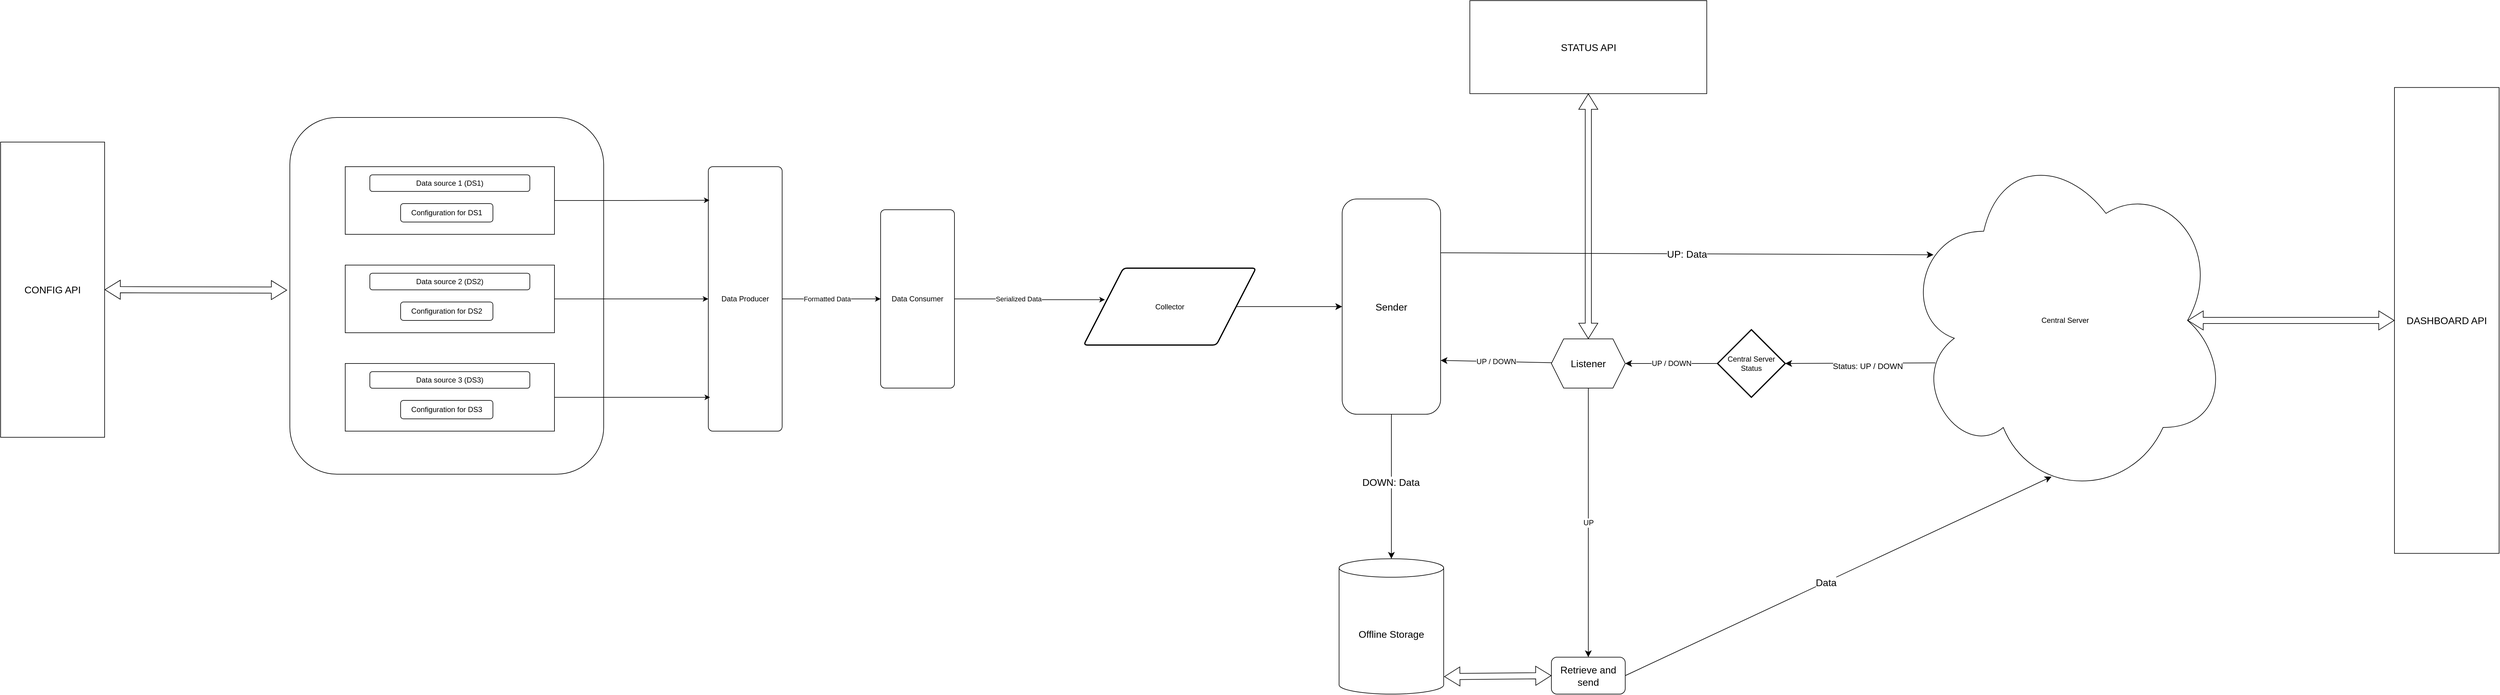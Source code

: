 <mxfile version="22.0.3" type="device">
  <diagram id="C5RBs43oDa-KdzZeNtuy" name="Page-1">
    <mxGraphModel dx="4393" dy="1233" grid="1" gridSize="10" guides="1" tooltips="1" connect="1" arrows="1" fold="1" page="1" pageScale="1" pageWidth="827" pageHeight="1169" math="0" shadow="0">
      <root>
        <mxCell id="WIyWlLk6GJQsqaUBKTNV-0" />
        <mxCell id="WIyWlLk6GJQsqaUBKTNV-1" parent="WIyWlLk6GJQsqaUBKTNV-0" />
        <mxCell id="QUHzi5nYHPNn-6x5vHx5-71" value="" style="rounded=1;whiteSpace=wrap;html=1;fontSize=16;" vertex="1" parent="WIyWlLk6GJQsqaUBKTNV-1">
          <mxGeometry x="-1470" y="1330" width="510" height="580" as="geometry" />
        </mxCell>
        <mxCell id="QUHzi5nYHPNn-6x5vHx5-0" value="" style="edgeStyle=orthogonalEdgeStyle;rounded=0;orthogonalLoop=1;jettySize=auto;html=1;" edge="1" parent="WIyWlLk6GJQsqaUBKTNV-1" source="QUHzi5nYHPNn-6x5vHx5-2" target="QUHzi5nYHPNn-6x5vHx5-5">
          <mxGeometry relative="1" as="geometry" />
        </mxCell>
        <mxCell id="QUHzi5nYHPNn-6x5vHx5-1" value="Formatted Data" style="edgeLabel;html=1;align=center;verticalAlign=middle;resizable=0;points=[];" vertex="1" connectable="0" parent="QUHzi5nYHPNn-6x5vHx5-0">
          <mxGeometry x="-0.267" y="1" relative="1" as="geometry">
            <mxPoint x="14" y="1" as="offset" />
          </mxGeometry>
        </mxCell>
        <mxCell id="QUHzi5nYHPNn-6x5vHx5-2" value="Data Producer" style="rounded=1;whiteSpace=wrap;html=1;arcSize=6;" vertex="1" parent="WIyWlLk6GJQsqaUBKTNV-1">
          <mxGeometry x="-790" y="1410" width="120" height="430" as="geometry" />
        </mxCell>
        <mxCell id="QUHzi5nYHPNn-6x5vHx5-3" value="" style="edgeStyle=orthogonalEdgeStyle;rounded=0;orthogonalLoop=1;jettySize=auto;html=1;entryX=0.123;entryY=0.41;entryDx=0;entryDy=0;entryPerimeter=0;" edge="1" parent="WIyWlLk6GJQsqaUBKTNV-1" source="QUHzi5nYHPNn-6x5vHx5-5" target="QUHzi5nYHPNn-6x5vHx5-16">
          <mxGeometry relative="1" as="geometry">
            <mxPoint x="-180" y="1625" as="targetPoint" />
          </mxGeometry>
        </mxCell>
        <mxCell id="QUHzi5nYHPNn-6x5vHx5-4" value="Serialized Data" style="edgeLabel;html=1;align=center;verticalAlign=middle;resizable=0;points=[];" vertex="1" connectable="0" parent="QUHzi5nYHPNn-6x5vHx5-3">
          <mxGeometry x="-0.158" relative="1" as="geometry">
            <mxPoint as="offset" />
          </mxGeometry>
        </mxCell>
        <mxCell id="QUHzi5nYHPNn-6x5vHx5-5" value="Data Consumer" style="whiteSpace=wrap;html=1;rounded=1;arcSize=6;" vertex="1" parent="WIyWlLk6GJQsqaUBKTNV-1">
          <mxGeometry x="-510" y="1480" width="120" height="290" as="geometry" />
        </mxCell>
        <mxCell id="QUHzi5nYHPNn-6x5vHx5-9" value="" style="group" vertex="1" connectable="0" parent="WIyWlLk6GJQsqaUBKTNV-1">
          <mxGeometry x="-1380" y="1410" width="340" height="110" as="geometry" />
        </mxCell>
        <mxCell id="QUHzi5nYHPNn-6x5vHx5-10" value="" style="rounded=0;whiteSpace=wrap;html=1;" vertex="1" parent="QUHzi5nYHPNn-6x5vHx5-9">
          <mxGeometry width="340" height="110.0" as="geometry" />
        </mxCell>
        <mxCell id="QUHzi5nYHPNn-6x5vHx5-11" value="Data source 1 (DS1)" style="rounded=1;whiteSpace=wrap;html=1;" vertex="1" parent="QUHzi5nYHPNn-6x5vHx5-9">
          <mxGeometry x="40" y="13.2" width="260" height="27.044" as="geometry" />
        </mxCell>
        <mxCell id="QUHzi5nYHPNn-6x5vHx5-12" value="Configuration for DS1" style="rounded=1;whiteSpace=wrap;html=1;" vertex="1" parent="QUHzi5nYHPNn-6x5vHx5-9">
          <mxGeometry x="90" y="60" width="150" height="30" as="geometry" />
        </mxCell>
        <mxCell id="QUHzi5nYHPNn-6x5vHx5-48" value="UP / DOWN" style="edgeStyle=none;curved=1;rounded=0;orthogonalLoop=1;jettySize=auto;html=1;entryX=1;entryY=0.5;entryDx=0;entryDy=0;fontSize=12;startSize=8;endSize=8;" edge="1" parent="WIyWlLk6GJQsqaUBKTNV-1" source="QUHzi5nYHPNn-6x5vHx5-14" target="QUHzi5nYHPNn-6x5vHx5-37">
          <mxGeometry relative="1" as="geometry" />
        </mxCell>
        <mxCell id="QUHzi5nYHPNn-6x5vHx5-14" value="Central Server Status" style="strokeWidth=2;html=1;shape=mxgraph.flowchart.decision;whiteSpace=wrap;" vertex="1" parent="WIyWlLk6GJQsqaUBKTNV-1">
          <mxGeometry x="850" y="1675" width="110" height="110" as="geometry" />
        </mxCell>
        <mxCell id="QUHzi5nYHPNn-6x5vHx5-16" value="Collector" style="shape=parallelogram;html=1;strokeWidth=2;perimeter=parallelogramPerimeter;whiteSpace=wrap;rounded=1;arcSize=12;size=0.23;" vertex="1" parent="WIyWlLk6GJQsqaUBKTNV-1">
          <mxGeometry x="-180" y="1575" width="280" height="125" as="geometry" />
        </mxCell>
        <mxCell id="QUHzi5nYHPNn-6x5vHx5-23" value="Central Server" style="ellipse;shape=cloud;whiteSpace=wrap;html=1;" vertex="1" parent="WIyWlLk6GJQsqaUBKTNV-1">
          <mxGeometry x="1150" y="1370" width="530" height="580" as="geometry" />
        </mxCell>
        <mxCell id="QUHzi5nYHPNn-6x5vHx5-26" style="edgeStyle=orthogonalEdgeStyle;rounded=0;orthogonalLoop=1;jettySize=auto;html=1;entryX=0;entryY=0.5;entryDx=0;entryDy=0;" edge="1" parent="WIyWlLk6GJQsqaUBKTNV-1" source="QUHzi5nYHPNn-6x5vHx5-27" target="QUHzi5nYHPNn-6x5vHx5-2">
          <mxGeometry relative="1" as="geometry" />
        </mxCell>
        <mxCell id="QUHzi5nYHPNn-6x5vHx5-27" value="" style="rounded=0;whiteSpace=wrap;html=1;" vertex="1" parent="WIyWlLk6GJQsqaUBKTNV-1">
          <mxGeometry x="-1380" y="1570" width="340" height="110.0" as="geometry" />
        </mxCell>
        <mxCell id="QUHzi5nYHPNn-6x5vHx5-28" value="" style="group" vertex="1" connectable="0" parent="WIyWlLk6GJQsqaUBKTNV-1">
          <mxGeometry x="-1380" y="1570" width="340" height="110" as="geometry" />
        </mxCell>
        <mxCell id="QUHzi5nYHPNn-6x5vHx5-29" value="Data source 2 (DS2)" style="rounded=1;whiteSpace=wrap;html=1;" vertex="1" parent="QUHzi5nYHPNn-6x5vHx5-28">
          <mxGeometry x="40.0" y="13.2" width="260" height="27.044" as="geometry" />
        </mxCell>
        <mxCell id="QUHzi5nYHPNn-6x5vHx5-30" value="Configuration for DS2" style="rounded=1;whiteSpace=wrap;html=1;" vertex="1" parent="QUHzi5nYHPNn-6x5vHx5-28">
          <mxGeometry x="90" y="60" width="150" height="30" as="geometry" />
        </mxCell>
        <mxCell id="QUHzi5nYHPNn-6x5vHx5-31" value="" style="rounded=0;whiteSpace=wrap;html=1;" vertex="1" parent="WIyWlLk6GJQsqaUBKTNV-1">
          <mxGeometry x="-1380" y="1730" width="340" height="110.0" as="geometry" />
        </mxCell>
        <mxCell id="QUHzi5nYHPNn-6x5vHx5-32" value="" style="group" vertex="1" connectable="0" parent="WIyWlLk6GJQsqaUBKTNV-1">
          <mxGeometry x="-1380" y="1730" width="340" height="110" as="geometry" />
        </mxCell>
        <mxCell id="QUHzi5nYHPNn-6x5vHx5-33" value="Data source 3 (DS3)" style="rounded=1;whiteSpace=wrap;html=1;" vertex="1" parent="QUHzi5nYHPNn-6x5vHx5-32">
          <mxGeometry x="40.0" y="13.2" width="260" height="27.044" as="geometry" />
        </mxCell>
        <mxCell id="QUHzi5nYHPNn-6x5vHx5-34" value="Configuration for DS3" style="rounded=1;whiteSpace=wrap;html=1;" vertex="1" parent="QUHzi5nYHPNn-6x5vHx5-32">
          <mxGeometry x="90" y="60" width="150" height="30" as="geometry" />
        </mxCell>
        <mxCell id="QUHzi5nYHPNn-6x5vHx5-35" style="edgeStyle=orthogonalEdgeStyle;rounded=0;orthogonalLoop=1;jettySize=auto;html=1;entryX=0.016;entryY=0.127;entryDx=0;entryDy=0;entryPerimeter=0;" edge="1" parent="WIyWlLk6GJQsqaUBKTNV-1" source="QUHzi5nYHPNn-6x5vHx5-10" target="QUHzi5nYHPNn-6x5vHx5-2">
          <mxGeometry relative="1" as="geometry" />
        </mxCell>
        <mxCell id="QUHzi5nYHPNn-6x5vHx5-36" style="edgeStyle=orthogonalEdgeStyle;rounded=0;orthogonalLoop=1;jettySize=auto;html=1;entryX=0.024;entryY=0.872;entryDx=0;entryDy=0;entryPerimeter=0;" edge="1" parent="WIyWlLk6GJQsqaUBKTNV-1" source="QUHzi5nYHPNn-6x5vHx5-31" target="QUHzi5nYHPNn-6x5vHx5-2">
          <mxGeometry relative="1" as="geometry" />
        </mxCell>
        <mxCell id="QUHzi5nYHPNn-6x5vHx5-64" value="UP / DOWN" style="edgeStyle=none;curved=1;rounded=0;orthogonalLoop=1;jettySize=auto;html=1;entryX=1;entryY=0.75;entryDx=0;entryDy=0;fontSize=12;startSize=8;endSize=8;" edge="1" parent="WIyWlLk6GJQsqaUBKTNV-1" source="QUHzi5nYHPNn-6x5vHx5-37" target="QUHzi5nYHPNn-6x5vHx5-62">
          <mxGeometry relative="1" as="geometry" />
        </mxCell>
        <mxCell id="QUHzi5nYHPNn-6x5vHx5-37" value="Listener" style="shape=hexagon;perimeter=hexagonPerimeter2;whiteSpace=wrap;html=1;fixedSize=1;fontSize=16;" vertex="1" parent="WIyWlLk6GJQsqaUBKTNV-1">
          <mxGeometry x="580" y="1690" width="120" height="80" as="geometry" />
        </mxCell>
        <mxCell id="QUHzi5nYHPNn-6x5vHx5-46" value="Offline Storage" style="shape=cylinder3;whiteSpace=wrap;html=1;boundedLbl=1;backgroundOutline=1;size=15;fontSize=16;" vertex="1" parent="WIyWlLk6GJQsqaUBKTNV-1">
          <mxGeometry x="235" y="2047.5" width="170" height="220" as="geometry" />
        </mxCell>
        <mxCell id="QUHzi5nYHPNn-6x5vHx5-50" style="edgeStyle=none;curved=1;rounded=0;orthogonalLoop=1;jettySize=auto;html=1;entryX=1;entryY=0.5;entryDx=0;entryDy=0;entryPerimeter=0;fontSize=12;startSize=8;endSize=8;exitX=0.102;exitY=0.619;exitDx=0;exitDy=0;exitPerimeter=0;" edge="1" parent="WIyWlLk6GJQsqaUBKTNV-1" source="QUHzi5nYHPNn-6x5vHx5-23" target="QUHzi5nYHPNn-6x5vHx5-14">
          <mxGeometry relative="1" as="geometry">
            <mxPoint x="1010" y="1410" as="sourcePoint" />
          </mxGeometry>
        </mxCell>
        <mxCell id="QUHzi5nYHPNn-6x5vHx5-51" value="&lt;font style=&quot;font-size: 13px;&quot;&gt;Status: UP / DOWN&lt;/font&gt;" style="edgeLabel;html=1;align=center;verticalAlign=middle;resizable=0;points=[];fontSize=16;" vertex="1" connectable="0" parent="QUHzi5nYHPNn-6x5vHx5-50">
          <mxGeometry x="-0.093" y="3" relative="1" as="geometry">
            <mxPoint as="offset" />
          </mxGeometry>
        </mxCell>
        <mxCell id="QUHzi5nYHPNn-6x5vHx5-58" value="UP" style="edgeStyle=none;curved=1;rounded=0;orthogonalLoop=1;jettySize=auto;html=1;entryX=0.5;entryY=0;entryDx=0;entryDy=0;fontSize=12;startSize=8;endSize=8;" edge="1" parent="WIyWlLk6GJQsqaUBKTNV-1" source="QUHzi5nYHPNn-6x5vHx5-37" target="QUHzi5nYHPNn-6x5vHx5-55">
          <mxGeometry relative="1" as="geometry">
            <mxPoint x="800" y="2040" as="sourcePoint" />
          </mxGeometry>
        </mxCell>
        <mxCell id="QUHzi5nYHPNn-6x5vHx5-55" value="Retrieve and send" style="rounded=1;whiteSpace=wrap;html=1;fontSize=16;" vertex="1" parent="WIyWlLk6GJQsqaUBKTNV-1">
          <mxGeometry x="580" y="2207.5" width="120" height="60" as="geometry" />
        </mxCell>
        <mxCell id="QUHzi5nYHPNn-6x5vHx5-57" value="" style="shape=flexArrow;endArrow=classic;startArrow=classic;html=1;rounded=0;fontSize=12;startSize=8;endSize=8;curved=1;exitX=1.005;exitY=0.871;exitDx=0;exitDy=0;exitPerimeter=0;entryX=0;entryY=0.5;entryDx=0;entryDy=0;" edge="1" parent="WIyWlLk6GJQsqaUBKTNV-1" source="QUHzi5nYHPNn-6x5vHx5-46" target="QUHzi5nYHPNn-6x5vHx5-55">
          <mxGeometry width="100" height="100" relative="1" as="geometry">
            <mxPoint x="755" y="2207.5" as="sourcePoint" />
            <mxPoint x="855" y="2107.5" as="targetPoint" />
          </mxGeometry>
        </mxCell>
        <mxCell id="QUHzi5nYHPNn-6x5vHx5-59" style="edgeStyle=none;curved=1;rounded=0;orthogonalLoop=1;jettySize=auto;html=1;entryX=0.458;entryY=0.938;entryDx=0;entryDy=0;entryPerimeter=0;fontSize=12;startSize=8;endSize=8;exitX=1;exitY=0.5;exitDx=0;exitDy=0;" edge="1" parent="WIyWlLk6GJQsqaUBKTNV-1" source="QUHzi5nYHPNn-6x5vHx5-55" target="QUHzi5nYHPNn-6x5vHx5-23">
          <mxGeometry relative="1" as="geometry">
            <mxPoint x="1521" y="1779.1" as="targetPoint" />
          </mxGeometry>
        </mxCell>
        <mxCell id="QUHzi5nYHPNn-6x5vHx5-66" value="Data" style="edgeLabel;html=1;align=center;verticalAlign=middle;resizable=0;points=[];fontSize=16;" vertex="1" connectable="0" parent="QUHzi5nYHPNn-6x5vHx5-59">
          <mxGeometry x="-0.057" y="-1" relative="1" as="geometry">
            <mxPoint x="-1" as="offset" />
          </mxGeometry>
        </mxCell>
        <mxCell id="QUHzi5nYHPNn-6x5vHx5-62" value="Sender" style="rounded=1;whiteSpace=wrap;html=1;fontSize=16;" vertex="1" parent="WIyWlLk6GJQsqaUBKTNV-1">
          <mxGeometry x="240" y="1462.5" width="160" height="350" as="geometry" />
        </mxCell>
        <mxCell id="QUHzi5nYHPNn-6x5vHx5-63" style="edgeStyle=none;curved=1;rounded=0;orthogonalLoop=1;jettySize=auto;html=1;entryX=0;entryY=0.5;entryDx=0;entryDy=0;fontSize=12;startSize=8;endSize=8;" edge="1" parent="WIyWlLk6GJQsqaUBKTNV-1" source="QUHzi5nYHPNn-6x5vHx5-16" target="QUHzi5nYHPNn-6x5vHx5-62">
          <mxGeometry relative="1" as="geometry" />
        </mxCell>
        <mxCell id="QUHzi5nYHPNn-6x5vHx5-65" value="&lt;font style=&quot;font-size: 16px;&quot;&gt;UP: Data&lt;/font&gt;" style="endArrow=classic;html=1;rounded=0;fontSize=12;startSize=8;endSize=8;curved=1;exitX=1;exitY=0.25;exitDx=0;exitDy=0;entryX=0.096;entryY=0.316;entryDx=0;entryDy=0;entryPerimeter=0;" edge="1" parent="WIyWlLk6GJQsqaUBKTNV-1" source="QUHzi5nYHPNn-6x5vHx5-62" target="QUHzi5nYHPNn-6x5vHx5-23">
          <mxGeometry width="50" height="50" relative="1" as="geometry">
            <mxPoint x="1020" y="1650" as="sourcePoint" />
            <mxPoint x="890" y="1520" as="targetPoint" />
          </mxGeometry>
        </mxCell>
        <mxCell id="QUHzi5nYHPNn-6x5vHx5-67" style="edgeStyle=none;curved=1;rounded=0;orthogonalLoop=1;jettySize=auto;html=1;entryX=0.5;entryY=0;entryDx=0;entryDy=0;entryPerimeter=0;fontSize=12;startSize=8;endSize=8;" edge="1" parent="WIyWlLk6GJQsqaUBKTNV-1" source="QUHzi5nYHPNn-6x5vHx5-62" target="QUHzi5nYHPNn-6x5vHx5-46">
          <mxGeometry relative="1" as="geometry" />
        </mxCell>
        <mxCell id="QUHzi5nYHPNn-6x5vHx5-68" value="DOWN: Data" style="edgeLabel;html=1;align=center;verticalAlign=middle;resizable=0;points=[];fontSize=16;" vertex="1" connectable="0" parent="QUHzi5nYHPNn-6x5vHx5-67">
          <mxGeometry x="-0.068" y="-1" relative="1" as="geometry">
            <mxPoint y="1" as="offset" />
          </mxGeometry>
        </mxCell>
        <mxCell id="QUHzi5nYHPNn-6x5vHx5-73" value="CONFIG API" style="rounded=0;whiteSpace=wrap;html=1;fontSize=16;" vertex="1" parent="WIyWlLk6GJQsqaUBKTNV-1">
          <mxGeometry x="-1940" y="1370" width="169" height="480" as="geometry" />
        </mxCell>
        <mxCell id="QUHzi5nYHPNn-6x5vHx5-78" value="DASHBOARD API" style="rounded=0;whiteSpace=wrap;html=1;fontSize=16;" vertex="1" parent="WIyWlLk6GJQsqaUBKTNV-1">
          <mxGeometry x="1950" y="1281.25" width="170" height="757.5" as="geometry" />
        </mxCell>
        <mxCell id="QUHzi5nYHPNn-6x5vHx5-80" value="" style="shape=flexArrow;endArrow=classic;startArrow=classic;html=1;rounded=0;fontSize=12;startSize=8;endSize=8;curved=1;exitX=0.875;exitY=0.5;exitDx=0;exitDy=0;exitPerimeter=0;entryX=0;entryY=0.5;entryDx=0;entryDy=0;" edge="1" parent="WIyWlLk6GJQsqaUBKTNV-1" source="QUHzi5nYHPNn-6x5vHx5-23" target="QUHzi5nYHPNn-6x5vHx5-78">
          <mxGeometry width="100" height="100" relative="1" as="geometry">
            <mxPoint x="1800" y="1700" as="sourcePoint" />
            <mxPoint x="1900" y="1600" as="targetPoint" />
          </mxGeometry>
        </mxCell>
        <mxCell id="QUHzi5nYHPNn-6x5vHx5-82" value="" style="shape=flexArrow;endArrow=classic;startArrow=classic;html=1;rounded=0;fontSize=12;startSize=8;endSize=8;curved=1;entryX=-0.009;entryY=0.484;entryDx=0;entryDy=0;entryPerimeter=0;exitX=1;exitY=0.5;exitDx=0;exitDy=0;" edge="1" parent="WIyWlLk6GJQsqaUBKTNV-1" source="QUHzi5nYHPNn-6x5vHx5-73" target="QUHzi5nYHPNn-6x5vHx5-71">
          <mxGeometry width="100" height="100" relative="1" as="geometry">
            <mxPoint x="-1230" y="2170" as="sourcePoint" />
            <mxPoint x="-1130" y="2070" as="targetPoint" />
          </mxGeometry>
        </mxCell>
        <mxCell id="QUHzi5nYHPNn-6x5vHx5-83" value="STATUS API" style="rounded=1;whiteSpace=wrap;html=1;fontSize=16;arcSize=0;" vertex="1" parent="WIyWlLk6GJQsqaUBKTNV-1">
          <mxGeometry x="447.5" y="1140" width="385" height="151.25" as="geometry" />
        </mxCell>
        <mxCell id="QUHzi5nYHPNn-6x5vHx5-84" value="" style="shape=flexArrow;endArrow=classic;startArrow=classic;html=1;rounded=0;fontSize=12;startSize=8;endSize=8;curved=1;entryX=0.5;entryY=1;entryDx=0;entryDy=0;exitX=0.5;exitY=0;exitDx=0;exitDy=0;" edge="1" parent="WIyWlLk6GJQsqaUBKTNV-1" source="QUHzi5nYHPNn-6x5vHx5-37" target="QUHzi5nYHPNn-6x5vHx5-83">
          <mxGeometry width="100" height="100" relative="1" as="geometry">
            <mxPoint x="600" y="1570" as="sourcePoint" />
            <mxPoint x="700" y="1470" as="targetPoint" />
          </mxGeometry>
        </mxCell>
      </root>
    </mxGraphModel>
  </diagram>
</mxfile>
